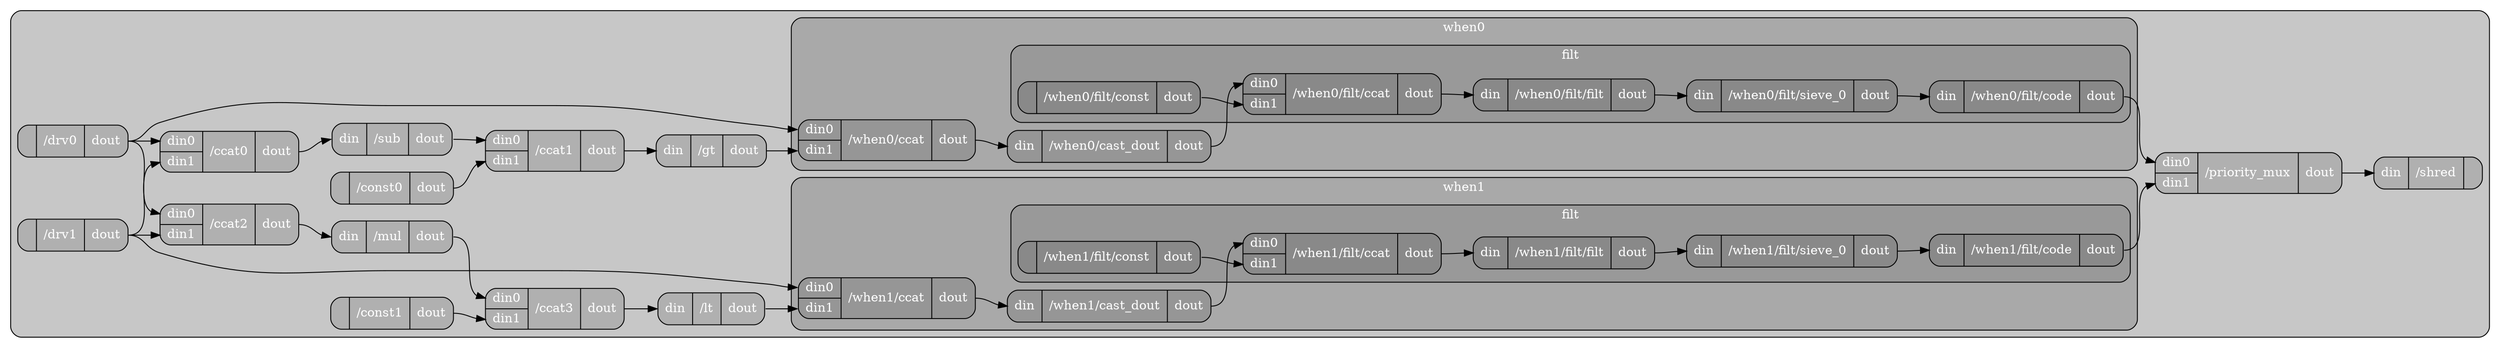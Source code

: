 // Anari AI
digraph dag_graphviz_dag {
	node [shape=record style=rounded]
	rankdir=LR
	fontcolor="#FFFFFF"
	subgraph cluster_ {
		fillcolor="#88888877" label="" style="rounded, filled"
		"/drv0" [label="{{}|/drv0|{<dout> dout}}" fillcolor="#22222222" fontcolor="#FFFFFF" style="rounded,filled"]
		"/drv1" [label="{{}|/drv1|{<dout> dout}}" fillcolor="#22222222" fontcolor="#FFFFFF" style="rounded,filled"]
		"/ccat0" [label="{{<din0> din0|<din1> din1}|/ccat0|{<dout> dout}}" fillcolor="#22222222" fontcolor="#FFFFFF" style="rounded,filled"]
		"/sub" [label="{{<din> din}|/sub|{<dout> dout}}" fillcolor="#22222222" fontcolor="#FFFFFF" style="rounded,filled"]
		"/ccat1" [label="{{<din0> din0|<din1> din1}|/ccat1|{<dout> dout}}" fillcolor="#22222222" fontcolor="#FFFFFF" style="rounded,filled"]
		"/const0" [label="{{}|/const0|{<dout> dout}}" fillcolor="#22222222" fontcolor="#FFFFFF" style="rounded,filled"]
		"/gt" [label="{{<din> din}|/gt|{<dout> dout}}" fillcolor="#22222222" fontcolor="#FFFFFF" style="rounded,filled"]
		subgraph "cluster_/when0" {
			fillcolor="#88888877" label=when0 style="rounded, filled"
			"/when0/ccat" [label="{{<din0> din0|<din1> din1}|/when0/ccat|{<dout> dout}}" fillcolor="#22222222" fontcolor="#FFFFFF" style="rounded,filled"]
			"/when0/cast_dout" [label="{{<din> din}|/when0/cast_dout|{<dout> dout}}" fillcolor="#22222222" fontcolor="#FFFFFF" style="rounded,filled"]
			subgraph "cluster_/when0/filt" {
				fillcolor="#88888877" label=filt style="rounded, filled"
				"/when0/filt/ccat" [label="{{<din0> din0|<din1> din1}|/when0/filt/ccat|{<dout> dout}}" fillcolor="#22222222" fontcolor="#FFFFFF" style="rounded,filled"]
				"/when0/filt/const" [label="{{}|/when0/filt/const|{<dout> dout}}" fillcolor="#22222222" fontcolor="#FFFFFF" style="rounded,filled"]
				"/when0/filt/filt" [label="{{<din> din}|/when0/filt/filt|{<dout> dout}}" fillcolor="#22222222" fontcolor="#FFFFFF" style="rounded,filled"]
				"/when0/filt/sieve_0" [label="{{<din> din}|/when0/filt/sieve_0|{<dout> dout}}" fillcolor="#22222222" fontcolor="#FFFFFF" style="rounded,filled"]
				"/when0/filt/code" [label="{{<din> din}|/when0/filt/code|{<dout> dout}}" fillcolor="#22222222" fontcolor="#FFFFFF" style="rounded,filled"]
			}
		}
		"/ccat2" [label="{{<din0> din0|<din1> din1}|/ccat2|{<dout> dout}}" fillcolor="#22222222" fontcolor="#FFFFFF" style="rounded,filled"]
		"/mul" [label="{{<din> din}|/mul|{<dout> dout}}" fillcolor="#22222222" fontcolor="#FFFFFF" style="rounded,filled"]
		"/ccat3" [label="{{<din0> din0|<din1> din1}|/ccat3|{<dout> dout}}" fillcolor="#22222222" fontcolor="#FFFFFF" style="rounded,filled"]
		"/const1" [label="{{}|/const1|{<dout> dout}}" fillcolor="#22222222" fontcolor="#FFFFFF" style="rounded,filled"]
		"/lt" [label="{{<din> din}|/lt|{<dout> dout}}" fillcolor="#22222222" fontcolor="#FFFFFF" style="rounded,filled"]
		subgraph "cluster_/when1" {
			fillcolor="#88888877" label=when1 style="rounded, filled"
			"/when1/ccat" [label="{{<din0> din0|<din1> din1}|/when1/ccat|{<dout> dout}}" fillcolor="#22222222" fontcolor="#FFFFFF" style="rounded,filled"]
			"/when1/cast_dout" [label="{{<din> din}|/when1/cast_dout|{<dout> dout}}" fillcolor="#22222222" fontcolor="#FFFFFF" style="rounded,filled"]
			subgraph "cluster_/when1/filt" {
				fillcolor="#88888877" label=filt style="rounded, filled"
				"/when1/filt/ccat" [label="{{<din0> din0|<din1> din1}|/when1/filt/ccat|{<dout> dout}}" fillcolor="#22222222" fontcolor="#FFFFFF" style="rounded,filled"]
				"/when1/filt/const" [label="{{}|/when1/filt/const|{<dout> dout}}" fillcolor="#22222222" fontcolor="#FFFFFF" style="rounded,filled"]
				"/when1/filt/filt" [label="{{<din> din}|/when1/filt/filt|{<dout> dout}}" fillcolor="#22222222" fontcolor="#FFFFFF" style="rounded,filled"]
				"/when1/filt/sieve_0" [label="{{<din> din}|/when1/filt/sieve_0|{<dout> dout}}" fillcolor="#22222222" fontcolor="#FFFFFF" style="rounded,filled"]
				"/when1/filt/code" [label="{{<din> din}|/when1/filt/code|{<dout> dout}}" fillcolor="#22222222" fontcolor="#FFFFFF" style="rounded,filled"]
			}
		}
		"/priority_mux" [label="{{<din0> din0|<din1> din1}|/priority_mux|{<dout> dout}}" fillcolor="#22222222" fontcolor="#FFFFFF" style="rounded,filled"]
		"/shred" [label="{{<din> din}|/shred|{}}" fillcolor="#22222222" fontcolor="#FFFFFF" style="rounded,filled"]
	}
	"/drv0":dout -> "/ccat2":din0
	"/drv0":dout -> "/ccat0":din0
	"/drv1":dout -> "/ccat0":din1
	"/drv1":dout -> "/ccat2":din1
	"/ccat0":dout -> "/sub":din
	"/sub":dout -> "/ccat1":din0
	"/const0":dout -> "/ccat1":din1
	"/ccat1":dout -> "/gt":din
	"/when0/filt/code":dout -> "/priority_mux":din0
	"/ccat2":dout -> "/mul":din
	"/mul":dout -> "/ccat3":din0
	"/const1":dout -> "/ccat3":din1
	"/ccat3":dout -> "/lt":din
	"/when1/filt/code":dout -> "/priority_mux":din1
	"/priority_mux":dout -> "/shred":din
	"/drv0":dout -> "/when0/ccat":din0
	"/gt":dout -> "/when0/ccat":din1
	"/when0/ccat":dout -> "/when0/cast_dout":din
	"/when0/cast_dout":dout -> "/when0/filt/ccat":din0
	"/when0/filt/const":dout -> "/when0/filt/ccat":din1
	"/when0/filt/ccat":dout -> "/when0/filt/filt":din
	"/when0/filt/filt":dout -> "/when0/filt/sieve_0":din
	"/when0/filt/sieve_0":dout -> "/when0/filt/code":din
	"/drv1":dout -> "/when1/ccat":din0
	"/lt":dout -> "/when1/ccat":din1
	"/when1/ccat":dout -> "/when1/cast_dout":din
	"/when1/cast_dout":dout -> "/when1/filt/ccat":din0
	"/when1/filt/const":dout -> "/when1/filt/ccat":din1
	"/when1/filt/ccat":dout -> "/when1/filt/filt":din
	"/when1/filt/filt":dout -> "/when1/filt/sieve_0":din
	"/when1/filt/sieve_0":dout -> "/when1/filt/code":din
}
